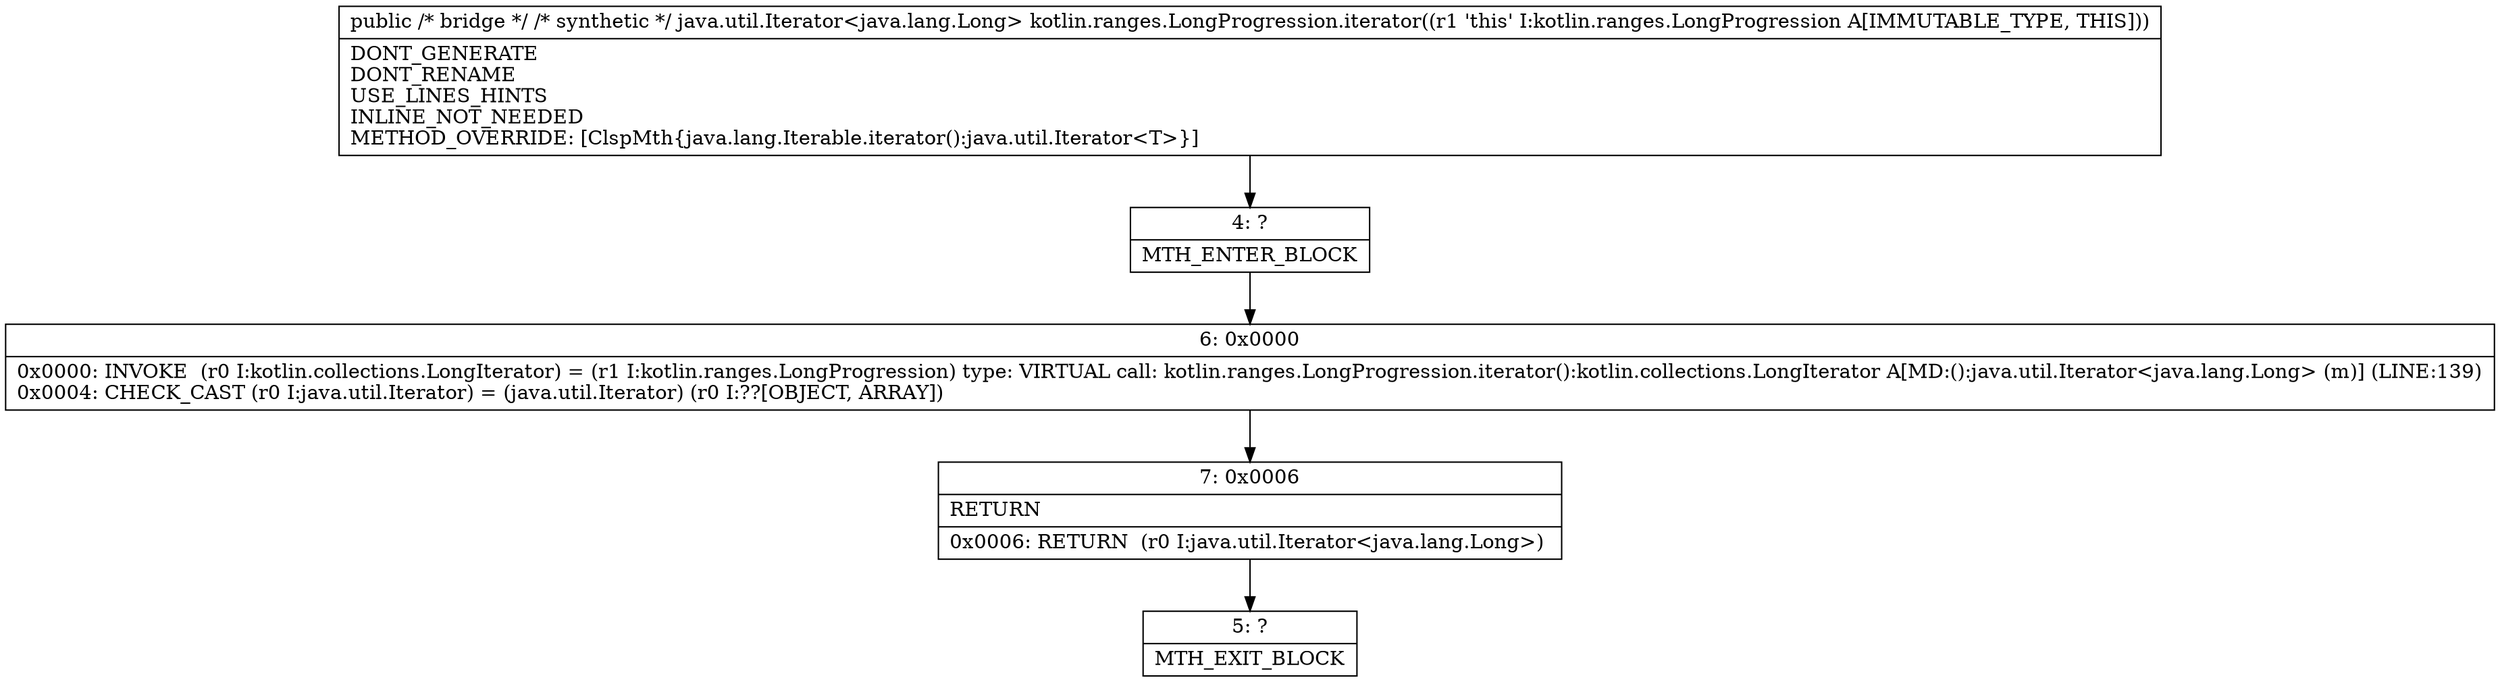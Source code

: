 digraph "CFG forkotlin.ranges.LongProgression.iterator()Ljava\/util\/Iterator;" {
Node_4 [shape=record,label="{4\:\ ?|MTH_ENTER_BLOCK\l}"];
Node_6 [shape=record,label="{6\:\ 0x0000|0x0000: INVOKE  (r0 I:kotlin.collections.LongIterator) = (r1 I:kotlin.ranges.LongProgression) type: VIRTUAL call: kotlin.ranges.LongProgression.iterator():kotlin.collections.LongIterator A[MD:():java.util.Iterator\<java.lang.Long\> (m)] (LINE:139)\l0x0004: CHECK_CAST (r0 I:java.util.Iterator) = (java.util.Iterator) (r0 I:??[OBJECT, ARRAY]) \l}"];
Node_7 [shape=record,label="{7\:\ 0x0006|RETURN\l|0x0006: RETURN  (r0 I:java.util.Iterator\<java.lang.Long\>) \l}"];
Node_5 [shape=record,label="{5\:\ ?|MTH_EXIT_BLOCK\l}"];
MethodNode[shape=record,label="{public \/* bridge *\/ \/* synthetic *\/ java.util.Iterator\<java.lang.Long\> kotlin.ranges.LongProgression.iterator((r1 'this' I:kotlin.ranges.LongProgression A[IMMUTABLE_TYPE, THIS]))  | DONT_GENERATE\lDONT_RENAME\lUSE_LINES_HINTS\lINLINE_NOT_NEEDED\lMETHOD_OVERRIDE: [ClspMth\{java.lang.Iterable.iterator():java.util.Iterator\<T\>\}]\l}"];
MethodNode -> Node_4;Node_4 -> Node_6;
Node_6 -> Node_7;
Node_7 -> Node_5;
}


